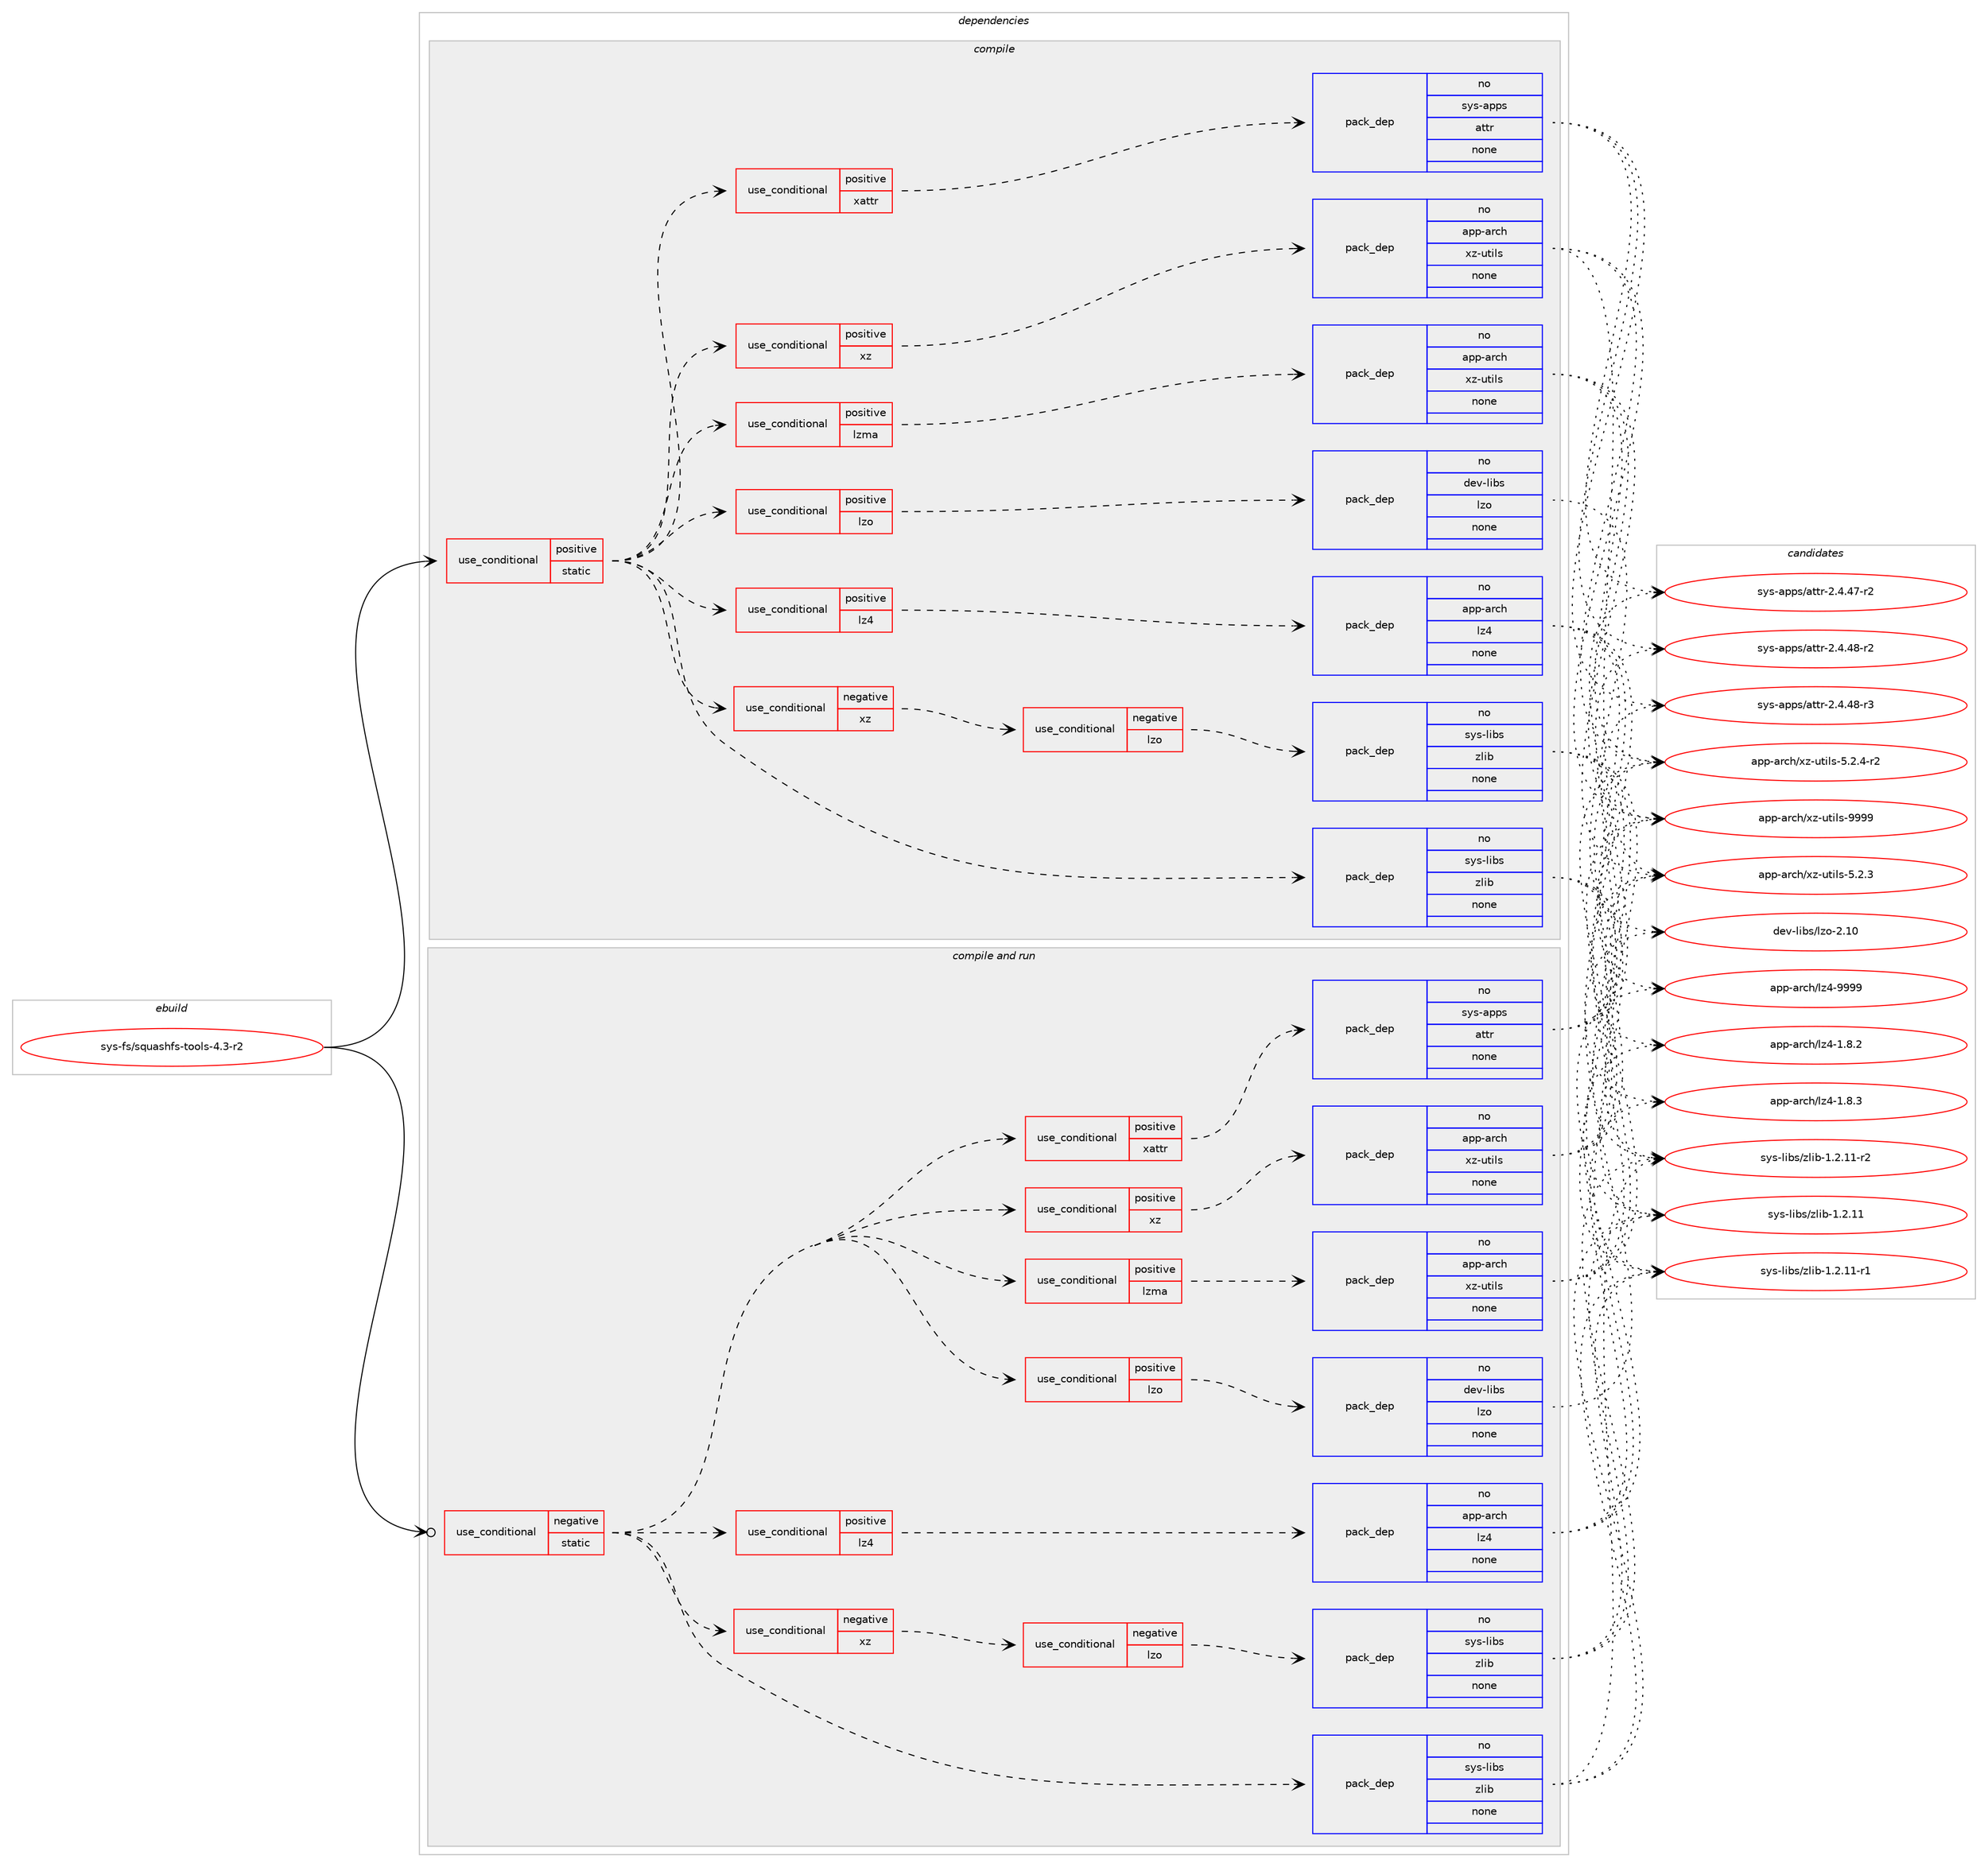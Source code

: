 digraph prolog {

# *************
# Graph options
# *************

newrank=true;
concentrate=true;
compound=true;
graph [rankdir=LR,fontname=Helvetica,fontsize=10,ranksep=1.5];#, ranksep=2.5, nodesep=0.2];
edge  [arrowhead=vee];
node  [fontname=Helvetica,fontsize=10];

# **********
# The ebuild
# **********

subgraph cluster_leftcol {
color=gray;
rank=same;
label=<<i>ebuild</i>>;
id [label="sys-fs/squashfs-tools-4.3-r2", color=red, width=4, href="../sys-fs/squashfs-tools-4.3-r2.svg"];
}

# ****************
# The dependencies
# ****************

subgraph cluster_midcol {
color=gray;
label=<<i>dependencies</i>>;
subgraph cluster_compile {
fillcolor="#eeeeee";
style=filled;
label=<<i>compile</i>>;
subgraph cond460789 {
dependency1732865 [label=<<TABLE BORDER="0" CELLBORDER="1" CELLSPACING="0" CELLPADDING="4"><TR><TD ROWSPAN="3" CELLPADDING="10">use_conditional</TD></TR><TR><TD>positive</TD></TR><TR><TD>static</TD></TR></TABLE>>, shape=none, color=red];
subgraph pack1243611 {
dependency1732866 [label=<<TABLE BORDER="0" CELLBORDER="1" CELLSPACING="0" CELLPADDING="4" WIDTH="220"><TR><TD ROWSPAN="6" CELLPADDING="30">pack_dep</TD></TR><TR><TD WIDTH="110">no</TD></TR><TR><TD>sys-libs</TD></TR><TR><TD>zlib</TD></TR><TR><TD>none</TD></TR><TR><TD></TD></TR></TABLE>>, shape=none, color=blue];
}
dependency1732865:e -> dependency1732866:w [weight=20,style="dashed",arrowhead="vee"];
subgraph cond460790 {
dependency1732867 [label=<<TABLE BORDER="0" CELLBORDER="1" CELLSPACING="0" CELLPADDING="4"><TR><TD ROWSPAN="3" CELLPADDING="10">use_conditional</TD></TR><TR><TD>negative</TD></TR><TR><TD>xz</TD></TR></TABLE>>, shape=none, color=red];
subgraph cond460791 {
dependency1732868 [label=<<TABLE BORDER="0" CELLBORDER="1" CELLSPACING="0" CELLPADDING="4"><TR><TD ROWSPAN="3" CELLPADDING="10">use_conditional</TD></TR><TR><TD>negative</TD></TR><TR><TD>lzo</TD></TR></TABLE>>, shape=none, color=red];
subgraph pack1243612 {
dependency1732869 [label=<<TABLE BORDER="0" CELLBORDER="1" CELLSPACING="0" CELLPADDING="4" WIDTH="220"><TR><TD ROWSPAN="6" CELLPADDING="30">pack_dep</TD></TR><TR><TD WIDTH="110">no</TD></TR><TR><TD>sys-libs</TD></TR><TR><TD>zlib</TD></TR><TR><TD>none</TD></TR><TR><TD></TD></TR></TABLE>>, shape=none, color=blue];
}
dependency1732868:e -> dependency1732869:w [weight=20,style="dashed",arrowhead="vee"];
}
dependency1732867:e -> dependency1732868:w [weight=20,style="dashed",arrowhead="vee"];
}
dependency1732865:e -> dependency1732867:w [weight=20,style="dashed",arrowhead="vee"];
subgraph cond460792 {
dependency1732870 [label=<<TABLE BORDER="0" CELLBORDER="1" CELLSPACING="0" CELLPADDING="4"><TR><TD ROWSPAN="3" CELLPADDING="10">use_conditional</TD></TR><TR><TD>positive</TD></TR><TR><TD>lz4</TD></TR></TABLE>>, shape=none, color=red];
subgraph pack1243613 {
dependency1732871 [label=<<TABLE BORDER="0" CELLBORDER="1" CELLSPACING="0" CELLPADDING="4" WIDTH="220"><TR><TD ROWSPAN="6" CELLPADDING="30">pack_dep</TD></TR><TR><TD WIDTH="110">no</TD></TR><TR><TD>app-arch</TD></TR><TR><TD>lz4</TD></TR><TR><TD>none</TD></TR><TR><TD></TD></TR></TABLE>>, shape=none, color=blue];
}
dependency1732870:e -> dependency1732871:w [weight=20,style="dashed",arrowhead="vee"];
}
dependency1732865:e -> dependency1732870:w [weight=20,style="dashed",arrowhead="vee"];
subgraph cond460793 {
dependency1732872 [label=<<TABLE BORDER="0" CELLBORDER="1" CELLSPACING="0" CELLPADDING="4"><TR><TD ROWSPAN="3" CELLPADDING="10">use_conditional</TD></TR><TR><TD>positive</TD></TR><TR><TD>lzma</TD></TR></TABLE>>, shape=none, color=red];
subgraph pack1243614 {
dependency1732873 [label=<<TABLE BORDER="0" CELLBORDER="1" CELLSPACING="0" CELLPADDING="4" WIDTH="220"><TR><TD ROWSPAN="6" CELLPADDING="30">pack_dep</TD></TR><TR><TD WIDTH="110">no</TD></TR><TR><TD>app-arch</TD></TR><TR><TD>xz-utils</TD></TR><TR><TD>none</TD></TR><TR><TD></TD></TR></TABLE>>, shape=none, color=blue];
}
dependency1732872:e -> dependency1732873:w [weight=20,style="dashed",arrowhead="vee"];
}
dependency1732865:e -> dependency1732872:w [weight=20,style="dashed",arrowhead="vee"];
subgraph cond460794 {
dependency1732874 [label=<<TABLE BORDER="0" CELLBORDER="1" CELLSPACING="0" CELLPADDING="4"><TR><TD ROWSPAN="3" CELLPADDING="10">use_conditional</TD></TR><TR><TD>positive</TD></TR><TR><TD>lzo</TD></TR></TABLE>>, shape=none, color=red];
subgraph pack1243615 {
dependency1732875 [label=<<TABLE BORDER="0" CELLBORDER="1" CELLSPACING="0" CELLPADDING="4" WIDTH="220"><TR><TD ROWSPAN="6" CELLPADDING="30">pack_dep</TD></TR><TR><TD WIDTH="110">no</TD></TR><TR><TD>dev-libs</TD></TR><TR><TD>lzo</TD></TR><TR><TD>none</TD></TR><TR><TD></TD></TR></TABLE>>, shape=none, color=blue];
}
dependency1732874:e -> dependency1732875:w [weight=20,style="dashed",arrowhead="vee"];
}
dependency1732865:e -> dependency1732874:w [weight=20,style="dashed",arrowhead="vee"];
subgraph cond460795 {
dependency1732876 [label=<<TABLE BORDER="0" CELLBORDER="1" CELLSPACING="0" CELLPADDING="4"><TR><TD ROWSPAN="3" CELLPADDING="10">use_conditional</TD></TR><TR><TD>positive</TD></TR><TR><TD>xattr</TD></TR></TABLE>>, shape=none, color=red];
subgraph pack1243616 {
dependency1732877 [label=<<TABLE BORDER="0" CELLBORDER="1" CELLSPACING="0" CELLPADDING="4" WIDTH="220"><TR><TD ROWSPAN="6" CELLPADDING="30">pack_dep</TD></TR><TR><TD WIDTH="110">no</TD></TR><TR><TD>sys-apps</TD></TR><TR><TD>attr</TD></TR><TR><TD>none</TD></TR><TR><TD></TD></TR></TABLE>>, shape=none, color=blue];
}
dependency1732876:e -> dependency1732877:w [weight=20,style="dashed",arrowhead="vee"];
}
dependency1732865:e -> dependency1732876:w [weight=20,style="dashed",arrowhead="vee"];
subgraph cond460796 {
dependency1732878 [label=<<TABLE BORDER="0" CELLBORDER="1" CELLSPACING="0" CELLPADDING="4"><TR><TD ROWSPAN="3" CELLPADDING="10">use_conditional</TD></TR><TR><TD>positive</TD></TR><TR><TD>xz</TD></TR></TABLE>>, shape=none, color=red];
subgraph pack1243617 {
dependency1732879 [label=<<TABLE BORDER="0" CELLBORDER="1" CELLSPACING="0" CELLPADDING="4" WIDTH="220"><TR><TD ROWSPAN="6" CELLPADDING="30">pack_dep</TD></TR><TR><TD WIDTH="110">no</TD></TR><TR><TD>app-arch</TD></TR><TR><TD>xz-utils</TD></TR><TR><TD>none</TD></TR><TR><TD></TD></TR></TABLE>>, shape=none, color=blue];
}
dependency1732878:e -> dependency1732879:w [weight=20,style="dashed",arrowhead="vee"];
}
dependency1732865:e -> dependency1732878:w [weight=20,style="dashed",arrowhead="vee"];
}
id:e -> dependency1732865:w [weight=20,style="solid",arrowhead="vee"];
}
subgraph cluster_compileandrun {
fillcolor="#eeeeee";
style=filled;
label=<<i>compile and run</i>>;
subgraph cond460797 {
dependency1732880 [label=<<TABLE BORDER="0" CELLBORDER="1" CELLSPACING="0" CELLPADDING="4"><TR><TD ROWSPAN="3" CELLPADDING="10">use_conditional</TD></TR><TR><TD>negative</TD></TR><TR><TD>static</TD></TR></TABLE>>, shape=none, color=red];
subgraph pack1243618 {
dependency1732881 [label=<<TABLE BORDER="0" CELLBORDER="1" CELLSPACING="0" CELLPADDING="4" WIDTH="220"><TR><TD ROWSPAN="6" CELLPADDING="30">pack_dep</TD></TR><TR><TD WIDTH="110">no</TD></TR><TR><TD>sys-libs</TD></TR><TR><TD>zlib</TD></TR><TR><TD>none</TD></TR><TR><TD></TD></TR></TABLE>>, shape=none, color=blue];
}
dependency1732880:e -> dependency1732881:w [weight=20,style="dashed",arrowhead="vee"];
subgraph cond460798 {
dependency1732882 [label=<<TABLE BORDER="0" CELLBORDER="1" CELLSPACING="0" CELLPADDING="4"><TR><TD ROWSPAN="3" CELLPADDING="10">use_conditional</TD></TR><TR><TD>negative</TD></TR><TR><TD>xz</TD></TR></TABLE>>, shape=none, color=red];
subgraph cond460799 {
dependency1732883 [label=<<TABLE BORDER="0" CELLBORDER="1" CELLSPACING="0" CELLPADDING="4"><TR><TD ROWSPAN="3" CELLPADDING="10">use_conditional</TD></TR><TR><TD>negative</TD></TR><TR><TD>lzo</TD></TR></TABLE>>, shape=none, color=red];
subgraph pack1243619 {
dependency1732884 [label=<<TABLE BORDER="0" CELLBORDER="1" CELLSPACING="0" CELLPADDING="4" WIDTH="220"><TR><TD ROWSPAN="6" CELLPADDING="30">pack_dep</TD></TR><TR><TD WIDTH="110">no</TD></TR><TR><TD>sys-libs</TD></TR><TR><TD>zlib</TD></TR><TR><TD>none</TD></TR><TR><TD></TD></TR></TABLE>>, shape=none, color=blue];
}
dependency1732883:e -> dependency1732884:w [weight=20,style="dashed",arrowhead="vee"];
}
dependency1732882:e -> dependency1732883:w [weight=20,style="dashed",arrowhead="vee"];
}
dependency1732880:e -> dependency1732882:w [weight=20,style="dashed",arrowhead="vee"];
subgraph cond460800 {
dependency1732885 [label=<<TABLE BORDER="0" CELLBORDER="1" CELLSPACING="0" CELLPADDING="4"><TR><TD ROWSPAN="3" CELLPADDING="10">use_conditional</TD></TR><TR><TD>positive</TD></TR><TR><TD>lz4</TD></TR></TABLE>>, shape=none, color=red];
subgraph pack1243620 {
dependency1732886 [label=<<TABLE BORDER="0" CELLBORDER="1" CELLSPACING="0" CELLPADDING="4" WIDTH="220"><TR><TD ROWSPAN="6" CELLPADDING="30">pack_dep</TD></TR><TR><TD WIDTH="110">no</TD></TR><TR><TD>app-arch</TD></TR><TR><TD>lz4</TD></TR><TR><TD>none</TD></TR><TR><TD></TD></TR></TABLE>>, shape=none, color=blue];
}
dependency1732885:e -> dependency1732886:w [weight=20,style="dashed",arrowhead="vee"];
}
dependency1732880:e -> dependency1732885:w [weight=20,style="dashed",arrowhead="vee"];
subgraph cond460801 {
dependency1732887 [label=<<TABLE BORDER="0" CELLBORDER="1" CELLSPACING="0" CELLPADDING="4"><TR><TD ROWSPAN="3" CELLPADDING="10">use_conditional</TD></TR><TR><TD>positive</TD></TR><TR><TD>lzma</TD></TR></TABLE>>, shape=none, color=red];
subgraph pack1243621 {
dependency1732888 [label=<<TABLE BORDER="0" CELLBORDER="1" CELLSPACING="0" CELLPADDING="4" WIDTH="220"><TR><TD ROWSPAN="6" CELLPADDING="30">pack_dep</TD></TR><TR><TD WIDTH="110">no</TD></TR><TR><TD>app-arch</TD></TR><TR><TD>xz-utils</TD></TR><TR><TD>none</TD></TR><TR><TD></TD></TR></TABLE>>, shape=none, color=blue];
}
dependency1732887:e -> dependency1732888:w [weight=20,style="dashed",arrowhead="vee"];
}
dependency1732880:e -> dependency1732887:w [weight=20,style="dashed",arrowhead="vee"];
subgraph cond460802 {
dependency1732889 [label=<<TABLE BORDER="0" CELLBORDER="1" CELLSPACING="0" CELLPADDING="4"><TR><TD ROWSPAN="3" CELLPADDING="10">use_conditional</TD></TR><TR><TD>positive</TD></TR><TR><TD>lzo</TD></TR></TABLE>>, shape=none, color=red];
subgraph pack1243622 {
dependency1732890 [label=<<TABLE BORDER="0" CELLBORDER="1" CELLSPACING="0" CELLPADDING="4" WIDTH="220"><TR><TD ROWSPAN="6" CELLPADDING="30">pack_dep</TD></TR><TR><TD WIDTH="110">no</TD></TR><TR><TD>dev-libs</TD></TR><TR><TD>lzo</TD></TR><TR><TD>none</TD></TR><TR><TD></TD></TR></TABLE>>, shape=none, color=blue];
}
dependency1732889:e -> dependency1732890:w [weight=20,style="dashed",arrowhead="vee"];
}
dependency1732880:e -> dependency1732889:w [weight=20,style="dashed",arrowhead="vee"];
subgraph cond460803 {
dependency1732891 [label=<<TABLE BORDER="0" CELLBORDER="1" CELLSPACING="0" CELLPADDING="4"><TR><TD ROWSPAN="3" CELLPADDING="10">use_conditional</TD></TR><TR><TD>positive</TD></TR><TR><TD>xattr</TD></TR></TABLE>>, shape=none, color=red];
subgraph pack1243623 {
dependency1732892 [label=<<TABLE BORDER="0" CELLBORDER="1" CELLSPACING="0" CELLPADDING="4" WIDTH="220"><TR><TD ROWSPAN="6" CELLPADDING="30">pack_dep</TD></TR><TR><TD WIDTH="110">no</TD></TR><TR><TD>sys-apps</TD></TR><TR><TD>attr</TD></TR><TR><TD>none</TD></TR><TR><TD></TD></TR></TABLE>>, shape=none, color=blue];
}
dependency1732891:e -> dependency1732892:w [weight=20,style="dashed",arrowhead="vee"];
}
dependency1732880:e -> dependency1732891:w [weight=20,style="dashed",arrowhead="vee"];
subgraph cond460804 {
dependency1732893 [label=<<TABLE BORDER="0" CELLBORDER="1" CELLSPACING="0" CELLPADDING="4"><TR><TD ROWSPAN="3" CELLPADDING="10">use_conditional</TD></TR><TR><TD>positive</TD></TR><TR><TD>xz</TD></TR></TABLE>>, shape=none, color=red];
subgraph pack1243624 {
dependency1732894 [label=<<TABLE BORDER="0" CELLBORDER="1" CELLSPACING="0" CELLPADDING="4" WIDTH="220"><TR><TD ROWSPAN="6" CELLPADDING="30">pack_dep</TD></TR><TR><TD WIDTH="110">no</TD></TR><TR><TD>app-arch</TD></TR><TR><TD>xz-utils</TD></TR><TR><TD>none</TD></TR><TR><TD></TD></TR></TABLE>>, shape=none, color=blue];
}
dependency1732893:e -> dependency1732894:w [weight=20,style="dashed",arrowhead="vee"];
}
dependency1732880:e -> dependency1732893:w [weight=20,style="dashed",arrowhead="vee"];
}
id:e -> dependency1732880:w [weight=20,style="solid",arrowhead="odotvee"];
}
subgraph cluster_run {
fillcolor="#eeeeee";
style=filled;
label=<<i>run</i>>;
}
}

# **************
# The candidates
# **************

subgraph cluster_choices {
rank=same;
color=gray;
label=<<i>candidates</i>>;

subgraph choice1243611 {
color=black;
nodesep=1;
choice1151211154510810598115471221081059845494650464949 [label="sys-libs/zlib-1.2.11", color=red, width=4,href="../sys-libs/zlib-1.2.11.svg"];
choice11512111545108105981154712210810598454946504649494511449 [label="sys-libs/zlib-1.2.11-r1", color=red, width=4,href="../sys-libs/zlib-1.2.11-r1.svg"];
choice11512111545108105981154712210810598454946504649494511450 [label="sys-libs/zlib-1.2.11-r2", color=red, width=4,href="../sys-libs/zlib-1.2.11-r2.svg"];
dependency1732866:e -> choice1151211154510810598115471221081059845494650464949:w [style=dotted,weight="100"];
dependency1732866:e -> choice11512111545108105981154712210810598454946504649494511449:w [style=dotted,weight="100"];
dependency1732866:e -> choice11512111545108105981154712210810598454946504649494511450:w [style=dotted,weight="100"];
}
subgraph choice1243612 {
color=black;
nodesep=1;
choice1151211154510810598115471221081059845494650464949 [label="sys-libs/zlib-1.2.11", color=red, width=4,href="../sys-libs/zlib-1.2.11.svg"];
choice11512111545108105981154712210810598454946504649494511449 [label="sys-libs/zlib-1.2.11-r1", color=red, width=4,href="../sys-libs/zlib-1.2.11-r1.svg"];
choice11512111545108105981154712210810598454946504649494511450 [label="sys-libs/zlib-1.2.11-r2", color=red, width=4,href="../sys-libs/zlib-1.2.11-r2.svg"];
dependency1732869:e -> choice1151211154510810598115471221081059845494650464949:w [style=dotted,weight="100"];
dependency1732869:e -> choice11512111545108105981154712210810598454946504649494511449:w [style=dotted,weight="100"];
dependency1732869:e -> choice11512111545108105981154712210810598454946504649494511450:w [style=dotted,weight="100"];
}
subgraph choice1243613 {
color=black;
nodesep=1;
choice971121124597114991044710812252454946564650 [label="app-arch/lz4-1.8.2", color=red, width=4,href="../app-arch/lz4-1.8.2.svg"];
choice971121124597114991044710812252454946564651 [label="app-arch/lz4-1.8.3", color=red, width=4,href="../app-arch/lz4-1.8.3.svg"];
choice9711211245971149910447108122524557575757 [label="app-arch/lz4-9999", color=red, width=4,href="../app-arch/lz4-9999.svg"];
dependency1732871:e -> choice971121124597114991044710812252454946564650:w [style=dotted,weight="100"];
dependency1732871:e -> choice971121124597114991044710812252454946564651:w [style=dotted,weight="100"];
dependency1732871:e -> choice9711211245971149910447108122524557575757:w [style=dotted,weight="100"];
}
subgraph choice1243614 {
color=black;
nodesep=1;
choice971121124597114991044712012245117116105108115455346504651 [label="app-arch/xz-utils-5.2.3", color=red, width=4,href="../app-arch/xz-utils-5.2.3.svg"];
choice9711211245971149910447120122451171161051081154553465046524511450 [label="app-arch/xz-utils-5.2.4-r2", color=red, width=4,href="../app-arch/xz-utils-5.2.4-r2.svg"];
choice9711211245971149910447120122451171161051081154557575757 [label="app-arch/xz-utils-9999", color=red, width=4,href="../app-arch/xz-utils-9999.svg"];
dependency1732873:e -> choice971121124597114991044712012245117116105108115455346504651:w [style=dotted,weight="100"];
dependency1732873:e -> choice9711211245971149910447120122451171161051081154553465046524511450:w [style=dotted,weight="100"];
dependency1732873:e -> choice9711211245971149910447120122451171161051081154557575757:w [style=dotted,weight="100"];
}
subgraph choice1243615 {
color=black;
nodesep=1;
choice1001011184510810598115471081221114550464948 [label="dev-libs/lzo-2.10", color=red, width=4,href="../dev-libs/lzo-2.10.svg"];
dependency1732875:e -> choice1001011184510810598115471081221114550464948:w [style=dotted,weight="100"];
}
subgraph choice1243616 {
color=black;
nodesep=1;
choice11512111545971121121154797116116114455046524652554511450 [label="sys-apps/attr-2.4.47-r2", color=red, width=4,href="../sys-apps/attr-2.4.47-r2.svg"];
choice11512111545971121121154797116116114455046524652564511450 [label="sys-apps/attr-2.4.48-r2", color=red, width=4,href="../sys-apps/attr-2.4.48-r2.svg"];
choice11512111545971121121154797116116114455046524652564511451 [label="sys-apps/attr-2.4.48-r3", color=red, width=4,href="../sys-apps/attr-2.4.48-r3.svg"];
dependency1732877:e -> choice11512111545971121121154797116116114455046524652554511450:w [style=dotted,weight="100"];
dependency1732877:e -> choice11512111545971121121154797116116114455046524652564511450:w [style=dotted,weight="100"];
dependency1732877:e -> choice11512111545971121121154797116116114455046524652564511451:w [style=dotted,weight="100"];
}
subgraph choice1243617 {
color=black;
nodesep=1;
choice971121124597114991044712012245117116105108115455346504651 [label="app-arch/xz-utils-5.2.3", color=red, width=4,href="../app-arch/xz-utils-5.2.3.svg"];
choice9711211245971149910447120122451171161051081154553465046524511450 [label="app-arch/xz-utils-5.2.4-r2", color=red, width=4,href="../app-arch/xz-utils-5.2.4-r2.svg"];
choice9711211245971149910447120122451171161051081154557575757 [label="app-arch/xz-utils-9999", color=red, width=4,href="../app-arch/xz-utils-9999.svg"];
dependency1732879:e -> choice971121124597114991044712012245117116105108115455346504651:w [style=dotted,weight="100"];
dependency1732879:e -> choice9711211245971149910447120122451171161051081154553465046524511450:w [style=dotted,weight="100"];
dependency1732879:e -> choice9711211245971149910447120122451171161051081154557575757:w [style=dotted,weight="100"];
}
subgraph choice1243618 {
color=black;
nodesep=1;
choice1151211154510810598115471221081059845494650464949 [label="sys-libs/zlib-1.2.11", color=red, width=4,href="../sys-libs/zlib-1.2.11.svg"];
choice11512111545108105981154712210810598454946504649494511449 [label="sys-libs/zlib-1.2.11-r1", color=red, width=4,href="../sys-libs/zlib-1.2.11-r1.svg"];
choice11512111545108105981154712210810598454946504649494511450 [label="sys-libs/zlib-1.2.11-r2", color=red, width=4,href="../sys-libs/zlib-1.2.11-r2.svg"];
dependency1732881:e -> choice1151211154510810598115471221081059845494650464949:w [style=dotted,weight="100"];
dependency1732881:e -> choice11512111545108105981154712210810598454946504649494511449:w [style=dotted,weight="100"];
dependency1732881:e -> choice11512111545108105981154712210810598454946504649494511450:w [style=dotted,weight="100"];
}
subgraph choice1243619 {
color=black;
nodesep=1;
choice1151211154510810598115471221081059845494650464949 [label="sys-libs/zlib-1.2.11", color=red, width=4,href="../sys-libs/zlib-1.2.11.svg"];
choice11512111545108105981154712210810598454946504649494511449 [label="sys-libs/zlib-1.2.11-r1", color=red, width=4,href="../sys-libs/zlib-1.2.11-r1.svg"];
choice11512111545108105981154712210810598454946504649494511450 [label="sys-libs/zlib-1.2.11-r2", color=red, width=4,href="../sys-libs/zlib-1.2.11-r2.svg"];
dependency1732884:e -> choice1151211154510810598115471221081059845494650464949:w [style=dotted,weight="100"];
dependency1732884:e -> choice11512111545108105981154712210810598454946504649494511449:w [style=dotted,weight="100"];
dependency1732884:e -> choice11512111545108105981154712210810598454946504649494511450:w [style=dotted,weight="100"];
}
subgraph choice1243620 {
color=black;
nodesep=1;
choice971121124597114991044710812252454946564650 [label="app-arch/lz4-1.8.2", color=red, width=4,href="../app-arch/lz4-1.8.2.svg"];
choice971121124597114991044710812252454946564651 [label="app-arch/lz4-1.8.3", color=red, width=4,href="../app-arch/lz4-1.8.3.svg"];
choice9711211245971149910447108122524557575757 [label="app-arch/lz4-9999", color=red, width=4,href="../app-arch/lz4-9999.svg"];
dependency1732886:e -> choice971121124597114991044710812252454946564650:w [style=dotted,weight="100"];
dependency1732886:e -> choice971121124597114991044710812252454946564651:w [style=dotted,weight="100"];
dependency1732886:e -> choice9711211245971149910447108122524557575757:w [style=dotted,weight="100"];
}
subgraph choice1243621 {
color=black;
nodesep=1;
choice971121124597114991044712012245117116105108115455346504651 [label="app-arch/xz-utils-5.2.3", color=red, width=4,href="../app-arch/xz-utils-5.2.3.svg"];
choice9711211245971149910447120122451171161051081154553465046524511450 [label="app-arch/xz-utils-5.2.4-r2", color=red, width=4,href="../app-arch/xz-utils-5.2.4-r2.svg"];
choice9711211245971149910447120122451171161051081154557575757 [label="app-arch/xz-utils-9999", color=red, width=4,href="../app-arch/xz-utils-9999.svg"];
dependency1732888:e -> choice971121124597114991044712012245117116105108115455346504651:w [style=dotted,weight="100"];
dependency1732888:e -> choice9711211245971149910447120122451171161051081154553465046524511450:w [style=dotted,weight="100"];
dependency1732888:e -> choice9711211245971149910447120122451171161051081154557575757:w [style=dotted,weight="100"];
}
subgraph choice1243622 {
color=black;
nodesep=1;
choice1001011184510810598115471081221114550464948 [label="dev-libs/lzo-2.10", color=red, width=4,href="../dev-libs/lzo-2.10.svg"];
dependency1732890:e -> choice1001011184510810598115471081221114550464948:w [style=dotted,weight="100"];
}
subgraph choice1243623 {
color=black;
nodesep=1;
choice11512111545971121121154797116116114455046524652554511450 [label="sys-apps/attr-2.4.47-r2", color=red, width=4,href="../sys-apps/attr-2.4.47-r2.svg"];
choice11512111545971121121154797116116114455046524652564511450 [label="sys-apps/attr-2.4.48-r2", color=red, width=4,href="../sys-apps/attr-2.4.48-r2.svg"];
choice11512111545971121121154797116116114455046524652564511451 [label="sys-apps/attr-2.4.48-r3", color=red, width=4,href="../sys-apps/attr-2.4.48-r3.svg"];
dependency1732892:e -> choice11512111545971121121154797116116114455046524652554511450:w [style=dotted,weight="100"];
dependency1732892:e -> choice11512111545971121121154797116116114455046524652564511450:w [style=dotted,weight="100"];
dependency1732892:e -> choice11512111545971121121154797116116114455046524652564511451:w [style=dotted,weight="100"];
}
subgraph choice1243624 {
color=black;
nodesep=1;
choice971121124597114991044712012245117116105108115455346504651 [label="app-arch/xz-utils-5.2.3", color=red, width=4,href="../app-arch/xz-utils-5.2.3.svg"];
choice9711211245971149910447120122451171161051081154553465046524511450 [label="app-arch/xz-utils-5.2.4-r2", color=red, width=4,href="../app-arch/xz-utils-5.2.4-r2.svg"];
choice9711211245971149910447120122451171161051081154557575757 [label="app-arch/xz-utils-9999", color=red, width=4,href="../app-arch/xz-utils-9999.svg"];
dependency1732894:e -> choice971121124597114991044712012245117116105108115455346504651:w [style=dotted,weight="100"];
dependency1732894:e -> choice9711211245971149910447120122451171161051081154553465046524511450:w [style=dotted,weight="100"];
dependency1732894:e -> choice9711211245971149910447120122451171161051081154557575757:w [style=dotted,weight="100"];
}
}

}
